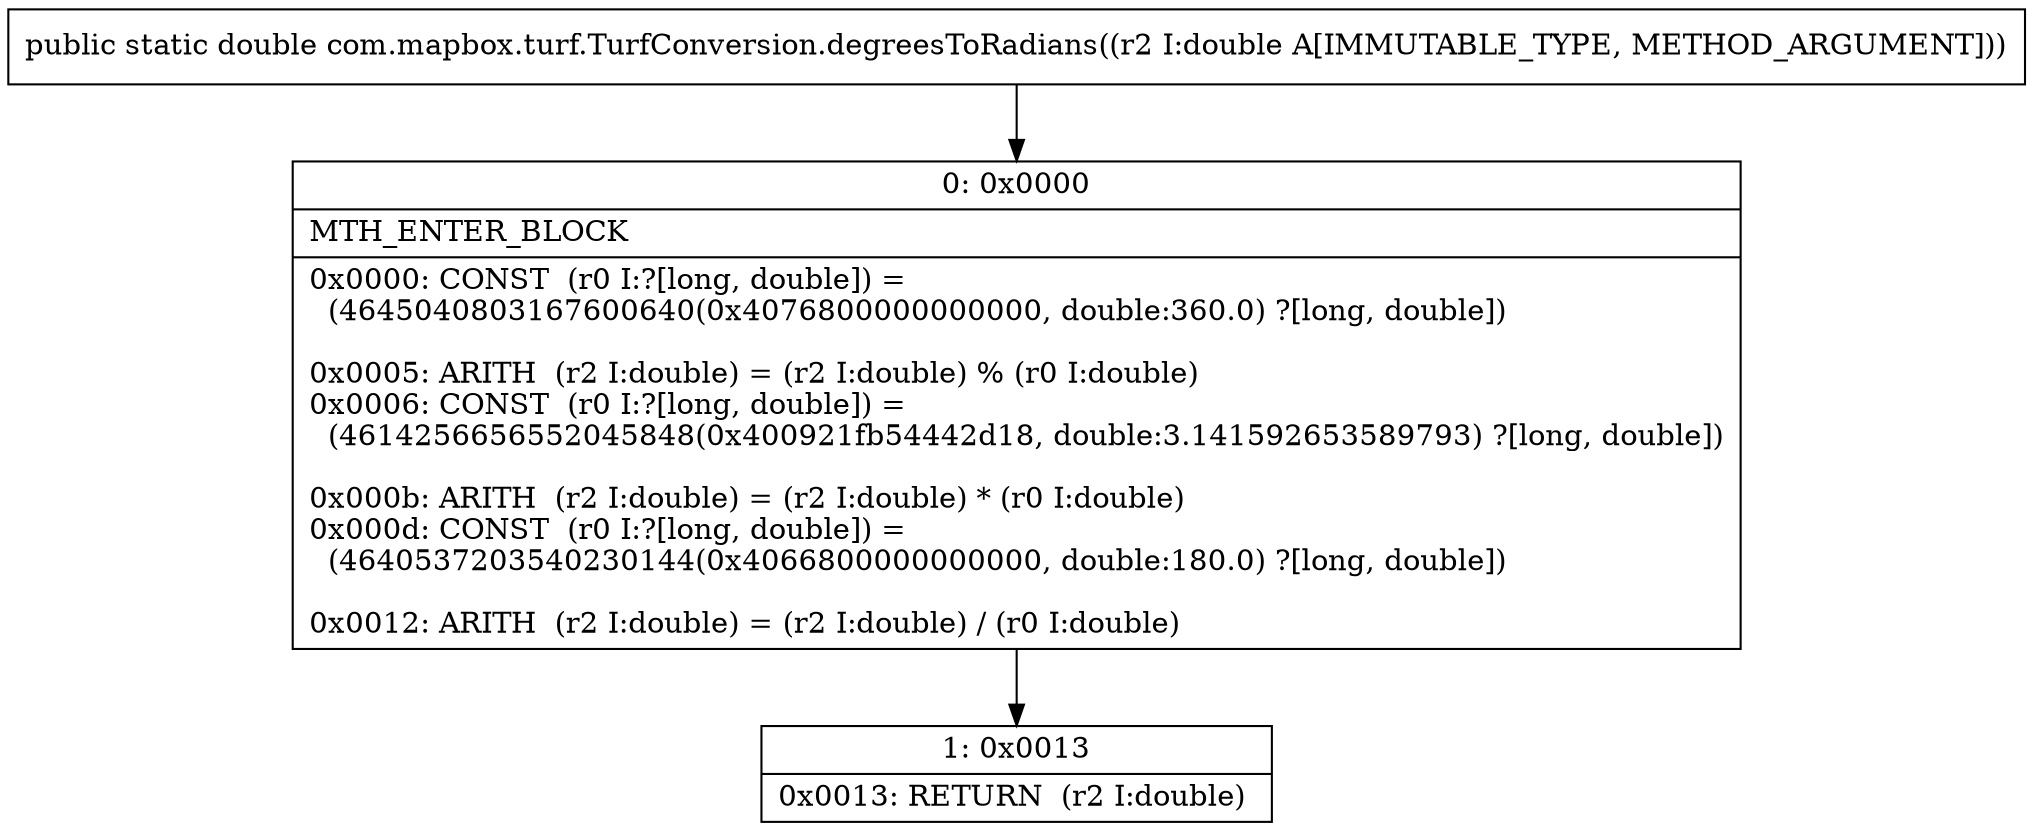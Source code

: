 digraph "CFG forcom.mapbox.turf.TurfConversion.degreesToRadians(D)D" {
Node_0 [shape=record,label="{0\:\ 0x0000|MTH_ENTER_BLOCK\l|0x0000: CONST  (r0 I:?[long, double]) = \l  (4645040803167600640(0x4076800000000000, double:360.0) ?[long, double])\l \l0x0005: ARITH  (r2 I:double) = (r2 I:double) % (r0 I:double) \l0x0006: CONST  (r0 I:?[long, double]) = \l  (4614256656552045848(0x400921fb54442d18, double:3.141592653589793) ?[long, double])\l \l0x000b: ARITH  (r2 I:double) = (r2 I:double) * (r0 I:double) \l0x000d: CONST  (r0 I:?[long, double]) = \l  (4640537203540230144(0x4066800000000000, double:180.0) ?[long, double])\l \l0x0012: ARITH  (r2 I:double) = (r2 I:double) \/ (r0 I:double) \l}"];
Node_1 [shape=record,label="{1\:\ 0x0013|0x0013: RETURN  (r2 I:double) \l}"];
MethodNode[shape=record,label="{public static double com.mapbox.turf.TurfConversion.degreesToRadians((r2 I:double A[IMMUTABLE_TYPE, METHOD_ARGUMENT])) }"];
MethodNode -> Node_0;
Node_0 -> Node_1;
}

